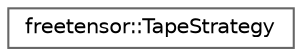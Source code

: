 digraph "Graphical Class Hierarchy"
{
 // LATEX_PDF_SIZE
  bgcolor="transparent";
  edge [fontname=Helvetica,fontsize=10,labelfontname=Helvetica,labelfontsize=10];
  node [fontname=Helvetica,fontsize=10,shape=box,height=0.2,width=0.4];
  rankdir="LR";
  Node0 [label="freetensor::TapeStrategy",height=0.2,width=0.4,color="grey40", fillcolor="white", style="filled",URL="$classfreetensor_1_1TapeStrategy.html",tooltip=" "];
}
